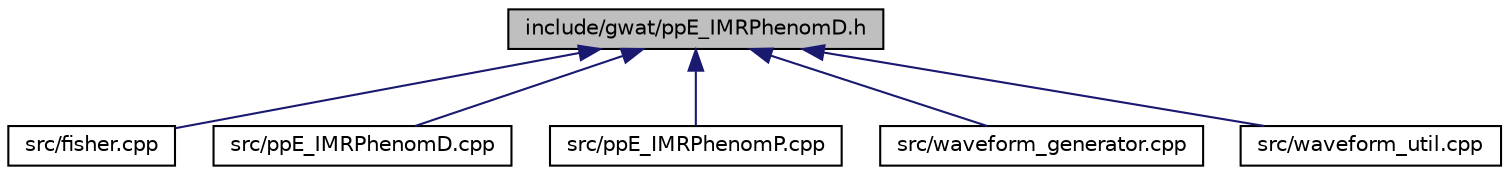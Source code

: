 digraph "include/gwat/ppE_IMRPhenomD.h"
{
 // LATEX_PDF_SIZE
  edge [fontname="Helvetica",fontsize="10",labelfontname="Helvetica",labelfontsize="10"];
  node [fontname="Helvetica",fontsize="10",shape=record];
  Node1 [label="include/gwat/ppE_IMRPhenomD.h",height=0.2,width=0.4,color="black", fillcolor="grey75", style="filled", fontcolor="black",tooltip=" "];
  Node1 -> Node2 [dir="back",color="midnightblue",fontsize="10",style="solid",fontname="Helvetica"];
  Node2 [label="src/fisher.cpp",height=0.2,width=0.4,color="black", fillcolor="white", style="filled",URL="$fisher_8cpp.html",tooltip=" "];
  Node1 -> Node3 [dir="back",color="midnightblue",fontsize="10",style="solid",fontname="Helvetica"];
  Node3 [label="src/ppE_IMRPhenomD.cpp",height=0.2,width=0.4,color="black", fillcolor="white", style="filled",URL="$ppE__IMRPhenomD_8cpp.html",tooltip=" "];
  Node1 -> Node4 [dir="back",color="midnightblue",fontsize="10",style="solid",fontname="Helvetica"];
  Node4 [label="src/ppE_IMRPhenomP.cpp",height=0.2,width=0.4,color="black", fillcolor="white", style="filled",URL="$ppE__IMRPhenomP_8cpp.html",tooltip=" "];
  Node1 -> Node5 [dir="back",color="midnightblue",fontsize="10",style="solid",fontname="Helvetica"];
  Node5 [label="src/waveform_generator.cpp",height=0.2,width=0.4,color="black", fillcolor="white", style="filled",URL="$waveform__generator_8cpp.html",tooltip=" "];
  Node1 -> Node6 [dir="back",color="midnightblue",fontsize="10",style="solid",fontname="Helvetica"];
  Node6 [label="src/waveform_util.cpp",height=0.2,width=0.4,color="black", fillcolor="white", style="filled",URL="$waveform__util_8cpp.html",tooltip=" "];
}
